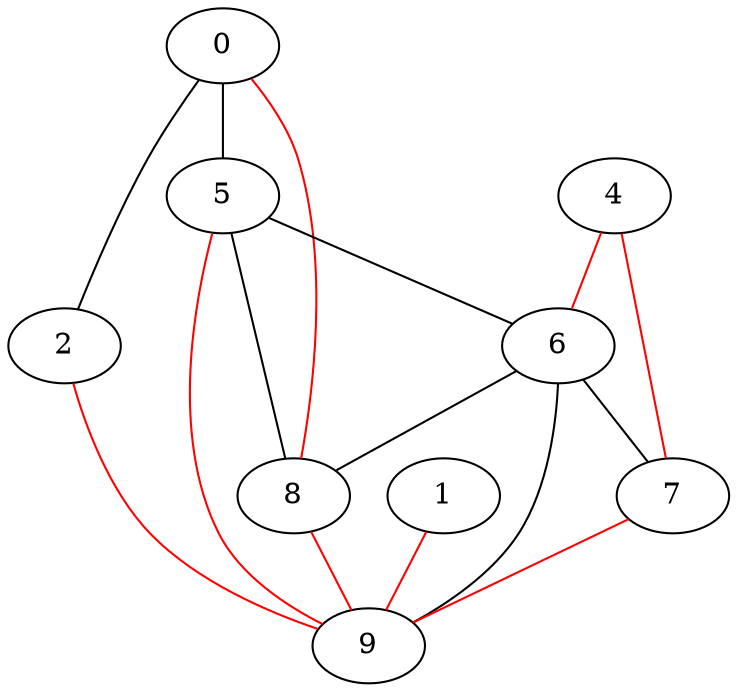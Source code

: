 graph four{
0 -- 2;
0 -- 5;
0 -- 8 [color=red] ;
1 -- 9 [color=red] ;
2 -- 9 [color=red] ;
4 -- 6 [color=red] ;
4 -- 7 [color=red] ;
5 -- 6;
5 -- 8;
5 -- 9 [color=red] ;
6 -- 7;
6 -- 8;
6 -- 9;
7 -- 9 [color=red] ;
8 -- 9 [color=red] ;
}